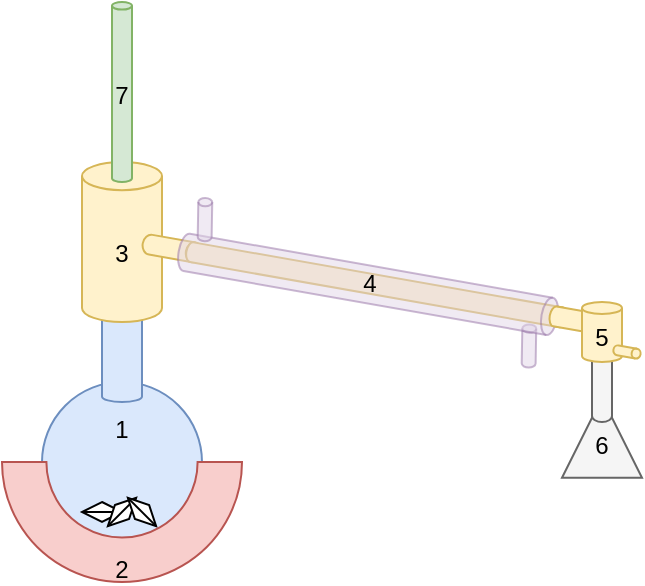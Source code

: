 <mxfile version="24.0.6" type="device">
  <diagram name="Page-1" id="FdMXIMpHHidAcxxj8MQh">
    <mxGraphModel dx="599" dy="464" grid="1" gridSize="10" guides="1" tooltips="1" connect="1" arrows="1" fold="1" page="1" pageScale="1" pageWidth="850" pageHeight="1100" math="0" shadow="0">
      <root>
        <mxCell id="0" />
        <mxCell id="1" parent="0" />
        <mxCell id="cY3jBfdIXtUwnJecSZ29-1" value="" style="ellipse;whiteSpace=wrap;html=1;fillColor=#dae8fc;strokeColor=#6c8ebf;" vertex="1" parent="1">
          <mxGeometry x="60" y="280" width="80" height="80" as="geometry" />
        </mxCell>
        <mxCell id="cY3jBfdIXtUwnJecSZ29-2" value="" style="shape=cylinder3;whiteSpace=wrap;html=1;boundedLbl=1;backgroundOutline=1;size=2.762;fillColor=#dae8fc;strokeColor=#6c8ebf;" vertex="1" parent="1">
          <mxGeometry x="90" y="240" width="20" height="50" as="geometry" />
        </mxCell>
        <mxCell id="cY3jBfdIXtUwnJecSZ29-3" value="" style="shape=sortShape;perimeter=rhombusPerimeter;whiteSpace=wrap;html=1;" vertex="1" parent="1">
          <mxGeometry x="80" y="340" width="20" height="10" as="geometry" />
        </mxCell>
        <mxCell id="cY3jBfdIXtUwnJecSZ29-4" value="" style="shape=sortShape;perimeter=rhombusPerimeter;whiteSpace=wrap;html=1;rotation=-45;" vertex="1" parent="1">
          <mxGeometry x="90" y="340" width="20" height="10" as="geometry" />
        </mxCell>
        <mxCell id="cY3jBfdIXtUwnJecSZ29-5" value="" style="shape=sortShape;perimeter=rhombusPerimeter;whiteSpace=wrap;html=1;rotation=45;" vertex="1" parent="1">
          <mxGeometry x="100" y="340" width="20" height="10" as="geometry" />
        </mxCell>
        <mxCell id="cY3jBfdIXtUwnJecSZ29-9" value="3" style="shape=cylinder3;whiteSpace=wrap;html=1;boundedLbl=1;backgroundOutline=1;size=7.048;fillColor=#fff2cc;strokeColor=#d6b656;" vertex="1" parent="1">
          <mxGeometry x="80" y="170" width="40" height="80" as="geometry" />
        </mxCell>
        <mxCell id="cY3jBfdIXtUwnJecSZ29-10" value="" style="shape=cylinder3;whiteSpace=wrap;html=1;boundedLbl=1;backgroundOutline=1;size=4.027;rotation=100;fillColor=#fff2cc;strokeColor=#d6b656;" vertex="1" parent="1">
          <mxGeometry x="120.15" y="198.26" width="10" height="30" as="geometry" />
        </mxCell>
        <mxCell id="cY3jBfdIXtUwnJecSZ29-11" value="7" style="shape=cylinder3;whiteSpace=wrap;html=1;boundedLbl=1;backgroundOutline=1;size=1.889;rotation=0;fillColor=#d5e8d4;strokeColor=#82b366;" vertex="1" parent="1">
          <mxGeometry x="95" y="90" width="10" height="90" as="geometry" />
        </mxCell>
        <mxCell id="cY3jBfdIXtUwnJecSZ29-12" value="" style="verticalLabelPosition=bottom;verticalAlign=top;html=1;shape=mxgraph.basic.partConcEllipse;startAngle=0.25;endAngle=0.75;arcWidth=0.37;fillColor=#f8cecc;strokeColor=#b85450;horizontal=1;" vertex="1" parent="1">
          <mxGeometry x="40" y="260" width="120" height="120" as="geometry" />
        </mxCell>
        <mxCell id="cY3jBfdIXtUwnJecSZ29-15" value="" style="shape=cylinder3;whiteSpace=wrap;html=1;boundedLbl=1;backgroundOutline=1;size=2.636;rotation=100;fillColor=#fff2cc;strokeColor=#d6b656;" vertex="1" parent="1">
          <mxGeometry x="222.25" y="134.93" width="10" height="192.97" as="geometry" />
        </mxCell>
        <mxCell id="cY3jBfdIXtUwnJecSZ29-16" value="" style="shape=cylinder3;whiteSpace=wrap;html=1;boundedLbl=1;backgroundOutline=1;size=2.088;rotation=1;fillColor=#e1d5e7;strokeColor=#9673a6;opacity=50;" vertex="1" parent="1">
          <mxGeometry x="300" y="251.19" width="6.97" height="21.61" as="geometry" />
        </mxCell>
        <mxCell id="cY3jBfdIXtUwnJecSZ29-13" value="" style="shape=cylinder3;whiteSpace=wrap;html=1;boundedLbl=1;backgroundOutline=1;size=4.027;rotation=100;fillColor=#e1d5e7;strokeColor=#9673a6;opacity=50;" vertex="1" parent="1">
          <mxGeometry x="213.61" y="135.04" width="18.89" height="192.26" as="geometry" />
        </mxCell>
        <mxCell id="cY3jBfdIXtUwnJecSZ29-18" value="" style="shape=cylinder3;whiteSpace=wrap;html=1;boundedLbl=1;backgroundOutline=1;size=2.636;rotation=100;fillColor=#fff2cc;strokeColor=#d6b656;" vertex="1" parent="1">
          <mxGeometry x="320" y="237.42" width="10" height="22.58" as="geometry" />
        </mxCell>
        <mxCell id="cY3jBfdIXtUwnJecSZ29-17" value="" style="shape=cylinder3;whiteSpace=wrap;html=1;boundedLbl=1;backgroundOutline=1;size=2.088;rotation=1;fillColor=#e1d5e7;strokeColor=#9673a6;opacity=50;" vertex="1" parent="1">
          <mxGeometry x="138" y="188" width="6.97" height="21.61" as="geometry" />
        </mxCell>
        <mxCell id="cY3jBfdIXtUwnJecSZ29-20" value="" style="triangle;whiteSpace=wrap;html=1;rotation=-90;fillColor=#f5f5f5;strokeColor=#666666;shadow=0;fontColor=#333333;" vertex="1" parent="1">
          <mxGeometry x="320" y="287.9" width="40" height="40" as="geometry" />
        </mxCell>
        <mxCell id="cY3jBfdIXtUwnJecSZ29-21" value="" style="shape=cylinder3;whiteSpace=wrap;html=1;boundedLbl=1;backgroundOutline=1;size=3.0;fillColor=#f5f5f5;strokeColor=#666666;fontColor=#333333;" vertex="1" parent="1">
          <mxGeometry x="335" y="260" width="10" height="40" as="geometry" />
        </mxCell>
        <mxCell id="cY3jBfdIXtUwnJecSZ29-19" value="5" style="shape=cylinder3;whiteSpace=wrap;html=1;boundedLbl=1;backgroundOutline=1;size=3.0;fillColor=#fff2cc;strokeColor=#d6b656;" vertex="1" parent="1">
          <mxGeometry x="330" y="240" width="20" height="30" as="geometry" />
        </mxCell>
        <mxCell id="cY3jBfdIXtUwnJecSZ29-24" value="4" style="text;html=1;align=center;verticalAlign=middle;whiteSpace=wrap;rounded=0;" vertex="1" parent="1">
          <mxGeometry x="213.61" y="227.41" width="20" height="8" as="geometry" />
        </mxCell>
        <mxCell id="cY3jBfdIXtUwnJecSZ29-25" value="1" style="text;html=1;align=center;verticalAlign=middle;whiteSpace=wrap;rounded=0;" vertex="1" parent="1">
          <mxGeometry x="90" y="300" width="20" height="8" as="geometry" />
        </mxCell>
        <mxCell id="cY3jBfdIXtUwnJecSZ29-26" value="2" style="text;html=1;align=center;verticalAlign=middle;whiteSpace=wrap;rounded=0;" vertex="1" parent="1">
          <mxGeometry x="90" y="370" width="20" height="8" as="geometry" />
        </mxCell>
        <mxCell id="cY3jBfdIXtUwnJecSZ29-27" value="6" style="text;html=1;align=center;verticalAlign=middle;whiteSpace=wrap;rounded=0;" vertex="1" parent="1">
          <mxGeometry x="330" y="308" width="20" height="8" as="geometry" />
        </mxCell>
        <mxCell id="cY3jBfdIXtUwnJecSZ29-28" value="" style="shape=cylinder3;whiteSpace=wrap;html=1;boundedLbl=1;backgroundOutline=1;size=2.256;rotation=100;fillColor=#fff2cc;strokeColor=#d6b656;" vertex="1" parent="1">
          <mxGeometry x="350" y="258.11" width="5" height="13.77" as="geometry" />
        </mxCell>
      </root>
    </mxGraphModel>
  </diagram>
</mxfile>
